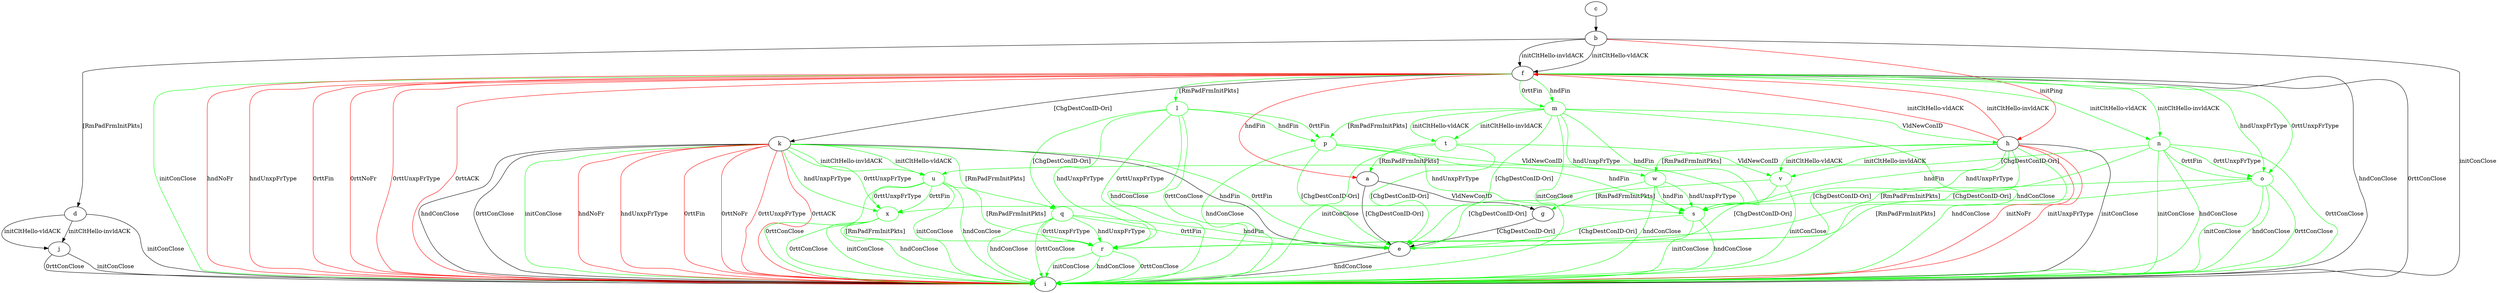 digraph "" {
	a -> e	[key=0,
		label="[ChgDestConID-Ori] "];
	a -> g	[key=0,
		label="VldNewConID "];
	b -> d	[key=0,
		label="[RmPadFrmInitPkts] "];
	b -> f	[key=0,
		label="initCltHello-vldACK "];
	b -> f	[key=1,
		label="initCltHello-invldACK "];
	b -> h	[key=0,
		color=red,
		label="initPing "];
	b -> i	[key=0,
		label="initConClose "];
	c -> b	[key=0];
	d -> i	[key=0,
		label="initConClose "];
	d -> j	[key=0,
		label="initCltHello-vldACK "];
	d -> j	[key=1,
		label="initCltHello-invldACK "];
	e -> i	[key=0,
		label="hndConClose "];
	f -> a	[key=0,
		color=red,
		label="hndFin "];
	f -> i	[key=0,
		label="hndConClose "];
	f -> i	[key=1,
		label="0rttConClose "];
	f -> i	[key=2,
		color=green,
		label="initConClose "];
	f -> i	[key=3,
		color=red,
		label="hndNoFr "];
	f -> i	[key=4,
		color=red,
		label="hndUnxpFrType "];
	f -> i	[key=5,
		color=red,
		label="0rttFin "];
	f -> i	[key=6,
		color=red,
		label="0rttNoFr "];
	f -> i	[key=7,
		color=red,
		label="0rttUnxpFrType "];
	f -> i	[key=8,
		color=red,
		label="0rttACK "];
	f -> k	[key=0,
		label="[ChgDestConID-Ori] "];
	l	[color=green];
	f -> l	[key=0,
		color=green,
		label="[RmPadFrmInitPkts] "];
	m	[color=green];
	f -> m	[key=0,
		color=green,
		label="hndFin "];
	f -> m	[key=1,
		color=green,
		label="0rttFin "];
	n	[color=green];
	f -> n	[key=0,
		color=green,
		label="initCltHello-vldACK "];
	f -> n	[key=1,
		color=green,
		label="initCltHello-invldACK "];
	o	[color=green];
	f -> o	[key=0,
		color=green,
		label="hndUnxpFrType "];
	f -> o	[key=1,
		color=green,
		label="0rttUnxpFrType "];
	g -> e	[key=0,
		label="[ChgDestConID-Ori] "];
	h -> e	[key=0,
		color=green,
		label="[ChgDestConID-Ori] "];
	h -> f	[key=0,
		color=red,
		label="initCltHello-vldACK "];
	h -> f	[key=1,
		color=red,
		label="initCltHello-invldACK "];
	h -> i	[key=0,
		label="initConClose "];
	h -> i	[key=1,
		color=green,
		label="hndConClose "];
	h -> i	[key=2,
		color=red,
		label="initNoFr "];
	h -> i	[key=3,
		color=red,
		label="initUnxpFrType "];
	s	[color=green];
	h -> s	[key=0,
		color=green,
		label="hndFin "];
	h -> s	[key=1,
		color=green,
		label="hndUnxpFrType "];
	v	[color=green];
	h -> v	[key=0,
		color=green,
		label="initCltHello-vldACK "];
	h -> v	[key=1,
		color=green,
		label="initCltHello-invldACK "];
	w	[color=green];
	h -> w	[key=0,
		color=green,
		label="[RmPadFrmInitPkts] "];
	j -> i	[key=0,
		label="initConClose "];
	j -> i	[key=1,
		label="0rttConClose "];
	k -> e	[key=0,
		label="hndFin "];
	k -> e	[key=1,
		color=green,
		label="0rttFin "];
	k -> i	[key=0,
		label="hndConClose "];
	k -> i	[key=1,
		label="0rttConClose "];
	k -> i	[key=2,
		color=green,
		label="initConClose "];
	k -> i	[key=3,
		color=red,
		label="hndNoFr "];
	k -> i	[key=4,
		color=red,
		label="hndUnxpFrType "];
	k -> i	[key=5,
		color=red,
		label="0rttFin "];
	k -> i	[key=6,
		color=red,
		label="0rttNoFr "];
	k -> i	[key=7,
		color=red,
		label="0rttUnxpFrType "];
	k -> i	[key=8,
		color=red,
		label="0rttACK "];
	q	[color=green];
	k -> q	[key=0,
		color=green,
		label="[RmPadFrmInitPkts] "];
	u	[color=green];
	k -> u	[key=0,
		color=green,
		label="initCltHello-vldACK "];
	k -> u	[key=1,
		color=green,
		label="initCltHello-invldACK "];
	x	[color=green];
	k -> x	[key=0,
		color=green,
		label="hndUnxpFrType "];
	k -> x	[key=1,
		color=green,
		label="0rttUnxpFrType "];
	l -> i	[key=0,
		color=green,
		label="hndConClose "];
	l -> i	[key=1,
		color=green,
		label="0rttConClose "];
	p	[color=green];
	l -> p	[key=0,
		color=green,
		label="hndFin "];
	l -> p	[key=1,
		color=green,
		label="0rttFin "];
	l -> q	[key=0,
		color=green,
		label="[ChgDestConID-Ori] "];
	r	[color=green];
	l -> r	[key=0,
		color=green,
		label="hndUnxpFrType "];
	l -> r	[key=1,
		color=green,
		label="0rttUnxpFrType "];
	m -> e	[key=0,
		color=green,
		label="[ChgDestConID-Ori] "];
	m -> h	[key=0,
		color=green,
		label="VldNewConID "];
	m -> i	[key=0,
		color=green,
		label="initConClose "];
	m -> i	[key=1,
		color=green,
		label="hndConClose "];
	m -> p	[key=0,
		color=green,
		label="[RmPadFrmInitPkts] "];
	m -> s	[key=0,
		color=green,
		label="hndFin "];
	m -> s	[key=1,
		color=green,
		label="hndUnxpFrType "];
	t	[color=green];
	m -> t	[key=0,
		color=green,
		label="initCltHello-vldACK "];
	m -> t	[key=1,
		color=green,
		label="initCltHello-invldACK "];
	n -> i	[key=0,
		color=green,
		label="initConClose "];
	n -> i	[key=1,
		color=green,
		label="hndConClose "];
	n -> i	[key=2,
		color=green,
		label="0rttConClose "];
	n -> o	[key=0,
		color=green,
		label="0rttFin "];
	n -> o	[key=1,
		color=green,
		label="0rttUnxpFrType "];
	n -> r	[key=0,
		color=green,
		label="[RmPadFrmInitPkts] "];
	n -> u	[key=0,
		color=green,
		label="[ChgDestConID-Ori] "];
	o -> i	[key=0,
		color=green,
		label="initConClose "];
	o -> i	[key=1,
		color=green,
		label="hndConClose "];
	o -> i	[key=2,
		color=green,
		label="0rttConClose "];
	o -> r	[key=0,
		color=green,
		label="[RmPadFrmInitPkts] "];
	o -> x	[key=0,
		color=green,
		label="[ChgDestConID-Ori] "];
	p -> e	[key=0,
		color=green,
		label="[ChgDestConID-Ori] "];
	p -> i	[key=0,
		color=green,
		label="hndConClose "];
	p -> s	[key=0,
		color=green,
		label="hndFin "];
	p -> s	[key=1,
		color=green,
		label="hndUnxpFrType "];
	p -> w	[key=0,
		color=green,
		label="VldNewConID "];
	q -> e	[key=0,
		color=green,
		label="hndFin "];
	q -> e	[key=1,
		color=green,
		label="0rttFin "];
	q -> i	[key=0,
		color=green,
		label="hndConClose "];
	q -> i	[key=1,
		color=green,
		label="0rttConClose "];
	q -> r	[key=0,
		color=green,
		label="hndUnxpFrType "];
	q -> r	[key=1,
		color=green,
		label="0rttUnxpFrType "];
	r -> i	[key=0,
		color=green,
		label="initConClose "];
	r -> i	[key=1,
		color=green,
		label="hndConClose "];
	r -> i	[key=2,
		color=green,
		label="0rttConClose "];
	s -> e	[key=0,
		color=green,
		label="[ChgDestConID-Ori] "];
	s -> i	[key=0,
		color=green,
		label="initConClose "];
	s -> i	[key=1,
		color=green,
		label="hndConClose "];
	t -> a	[key=0,
		color=green,
		label="[RmPadFrmInitPkts] "];
	t -> e	[key=0,
		color=green,
		label="[ChgDestConID-Ori] "];
	t -> i	[key=0,
		color=green,
		label="initConClose "];
	t -> v	[key=0,
		color=green,
		label="VldNewConID "];
	u -> i	[key=0,
		color=green,
		label="initConClose "];
	u -> i	[key=1,
		color=green,
		label="hndConClose "];
	u -> i	[key=2,
		color=green,
		label="0rttConClose "];
	u -> r	[key=0,
		color=green,
		label="[RmPadFrmInitPkts] "];
	u -> x	[key=0,
		color=green,
		label="0rttFin "];
	u -> x	[key=1,
		color=green,
		label="0rttUnxpFrType "];
	v -> e	[key=0,
		color=green,
		label="[ChgDestConID-Ori] "];
	v -> g	[key=0,
		color=green,
		label="[RmPadFrmInitPkts] "];
	v -> i	[key=0,
		color=green,
		label="initConClose "];
	w -> e	[key=0,
		color=green,
		label="[ChgDestConID-Ori] "];
	w -> i	[key=0,
		color=green,
		label="hndConClose "];
	w -> s	[key=0,
		color=green,
		label="hndFin "];
	w -> s	[key=1,
		color=green,
		label="hndUnxpFrType "];
	x -> i	[key=0,
		color=green,
		label="initConClose "];
	x -> i	[key=1,
		color=green,
		label="hndConClose "];
	x -> i	[key=2,
		color=green,
		label="0rttConClose "];
	x -> r	[key=0,
		color=green,
		label="[RmPadFrmInitPkts] "];
}
